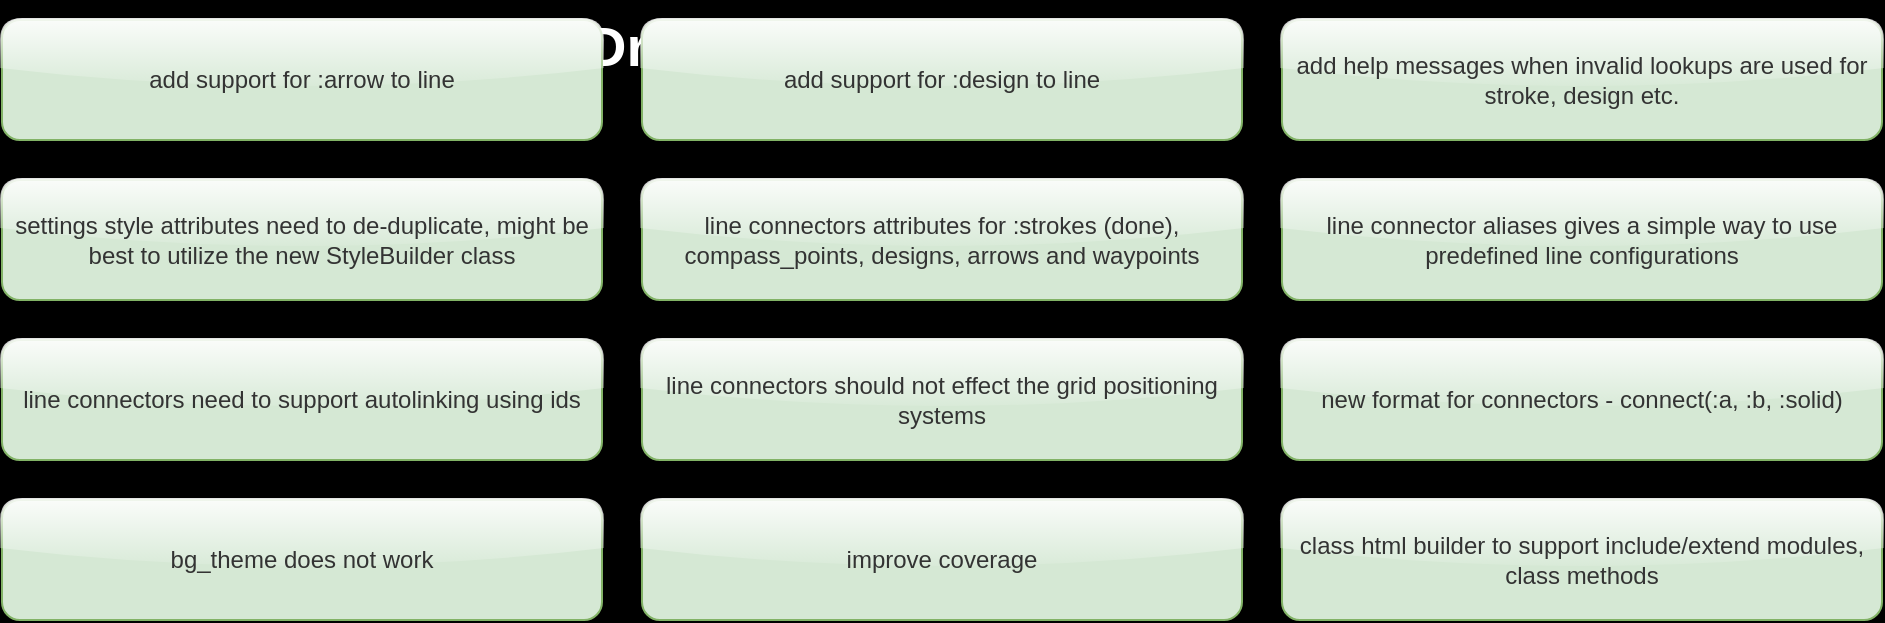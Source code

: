 <mxfile>
  <diagram id="Xrd" name="In progress">
    <mxGraphModel dx="0" dy="0" background="#000000" grid="0" gridSize="10" guides="1" tooltips="1" connect="1" arrows="1" fold="1" page="1" pageScale="1" pageWidth="1169" pageHeight="827" math="0" shadow="0">
      <root>
        <mxCell id="page_root_Xrd" parent="Xrd"/>
        <mxCell id="node_root_Xrd" parent="page_root_Xrd"/>
        <mxCell id="Xrd-1" value="DrawIO DSL" style="whiteSpace=wrap;html=1;rounded=1;glass=1;fontColor=#FFFFFF;text;fontSize=28;fontStyle=1;fillColor=none" vertex="1" parent="node_root_Xrd">
          <mxGeometry x="300" y="0" width="400" height="80" as="geometry"/>
        </mxCell>
        <mxCell id="Xrd-3" value="add support for :arrow to line" style="whiteSpace=wrap;html=1;rounded=1;glass=1;fillColor=#d5e8d4;strokeColor=#82b366;fontColor=#333333" vertex="1" parent="node_root_Xrd">
          <mxGeometry x="10" y="10" width="300" height="60" as="geometry"/>
        </mxCell>
        <mxCell id="Xrd-4" value="add support for :design to line" style="whiteSpace=wrap;html=1;rounded=1;glass=1;fillColor=#d5e8d4;strokeColor=#82b366;fontColor=#333333" vertex="1" parent="node_root_Xrd">
          <mxGeometry x="330" y="10" width="300" height="60" as="geometry"/>
        </mxCell>
        <mxCell id="Xrd-5" value="add help messages when invalid lookups are used for stroke, design etc." style="whiteSpace=wrap;html=1;rounded=1;glass=1;fillColor=#d5e8d4;strokeColor=#82b366;fontColor=#333333" vertex="1" parent="node_root_Xrd">
          <mxGeometry x="650" y="10" width="300" height="60" as="geometry"/>
        </mxCell>
        <mxCell id="Xrd-6" value="settings style attributes need to de-duplicate, might be best to utilize the new StyleBuilder class" style="whiteSpace=wrap;html=1;rounded=1;glass=1;fillColor=#d5e8d4;strokeColor=#82b366;fontColor=#333333" vertex="1" parent="node_root_Xrd">
          <mxGeometry x="10" y="90" width="300" height="60" as="geometry"/>
        </mxCell>
        <mxCell id="Xrd-7" value="line connectors attributes for :strokes (done), compass_points, designs, arrows and waypoints" style="whiteSpace=wrap;html=1;rounded=1;glass=1;fillColor=#d5e8d4;strokeColor=#82b366;fontColor=#333333" vertex="1" parent="node_root_Xrd">
          <mxGeometry x="330" y="90" width="300" height="60" as="geometry"/>
        </mxCell>
        <mxCell id="Xrd-8" value="line connector aliases gives a simple way to use predefined line configurations" style="whiteSpace=wrap;html=1;rounded=1;glass=1;fillColor=#d5e8d4;strokeColor=#82b366;fontColor=#333333" vertex="1" parent="node_root_Xrd">
          <mxGeometry x="650" y="90" width="300" height="60" as="geometry"/>
        </mxCell>
        <mxCell id="Xrd-9" value="line connectors need to support autolinking using ids" style="whiteSpace=wrap;html=1;rounded=1;glass=1;fillColor=#d5e8d4;strokeColor=#82b366;fontColor=#333333" vertex="1" parent="node_root_Xrd">
          <mxGeometry x="10" y="170" width="300" height="60" as="geometry"/>
        </mxCell>
        <mxCell id="Xrd-10" value="line connectors should not effect the grid positioning systems" style="whiteSpace=wrap;html=1;rounded=1;glass=1;fillColor=#d5e8d4;strokeColor=#82b366;fontColor=#333333" vertex="1" parent="node_root_Xrd">
          <mxGeometry x="330" y="170" width="300" height="60" as="geometry"/>
        </mxCell>
        <mxCell id="Xrd-11" value="new format for connectors - connect(:a, :b, :solid)" style="whiteSpace=wrap;html=1;rounded=1;glass=1;fillColor=#d5e8d4;strokeColor=#82b366;fontColor=#333333" vertex="1" parent="node_root_Xrd">
          <mxGeometry x="650" y="170" width="300" height="60" as="geometry"/>
        </mxCell>
        <mxCell id="Xrd-12" value="bg_theme does not work" style="whiteSpace=wrap;html=1;rounded=1;glass=1;fillColor=#d5e8d4;strokeColor=#82b366;fontColor=#333333" vertex="1" parent="node_root_Xrd">
          <mxGeometry x="10" y="250" width="300" height="60" as="geometry"/>
        </mxCell>
        <mxCell id="Xrd-13" value="improve coverage" style="whiteSpace=wrap;html=1;rounded=1;glass=1;fillColor=#d5e8d4;strokeColor=#82b366;fontColor=#333333" vertex="1" parent="node_root_Xrd">
          <mxGeometry x="330" y="250" width="300" height="60" as="geometry"/>
        </mxCell>
        <mxCell id="Xrd-14" value="class html builder to support include/extend modules, class methods" style="whiteSpace=wrap;html=1;rounded=1;glass=1;fillColor=#d5e8d4;strokeColor=#82b366;fontColor=#333333" vertex="1" parent="node_root_Xrd">
          <mxGeometry x="650" y="250" width="300" height="60" as="geometry"/>
        </mxCell>
      </root>
    </mxGraphModel>
  </diagram>
  <diagram id="3dz" name="To Do">
    <mxGraphModel dx="0" dy="0" background="#000000" grid="0" gridSize="10" guides="1" tooltips="1" connect="1" arrows="1" fold="1" page="1" pageScale="1" pageWidth="1169" pageHeight="827" math="0" shadow="0">
      <root>
        <mxCell id="page_root_3dz" parent="3dz"/>
        <mxCell id="node_root_3dz" parent="page_root_3dz"/>
        <mxCell id="3dz-2" value="add active flag to shapes" style="whiteSpace=wrap;html=1;rounded=1;glass=1;fillColor=#dae8fc;strokeColor=#6c8ebf;fontColor=#333333" vertex="1" parent="node_root_3dz">
          <mxGeometry x="10" y="10" width="300" height="60" as="geometry"/>
        </mxCell>
        <mxCell id="3dz-3" value="rename entry/exit compass point to start/end point to be consistent with the arrows" style="whiteSpace=wrap;html=1;rounded=1;glass=1;fillColor=#dae8fc;strokeColor=#6c8ebf;fontColor=#333333" vertex="1" parent="node_root_3dz">
          <mxGeometry x="330" y="10" width="300" height="60" as="geometry"/>
        </mxCell>
        <mxCell id="3dz-4" value="does x, y, w, h need to be on lines (yes for connectors, but other lines?)" style="whiteSpace=wrap;html=1;rounded=1;glass=1;fillColor=#dae8fc;strokeColor=#6c8ebf;fontColor=#333333" vertex="1" parent="node_root_3dz">
          <mxGeometry x="650" y="10" width="300" height="60" as="geometry"/>
        </mxCell>
        <mxCell id="3dz-5" value="update domain model with all the recent architecture changes" style="whiteSpace=wrap;html=1;rounded=1;glass=1;fillColor=#dae8fc;strokeColor=#6c8ebf;fontColor=#333333" vertex="1" parent="node_root_3dz">
          <mxGeometry x="10" y="90" width="300" height="60" as="geometry"/>
        </mxCell>
        <mxCell id="3dz-6" value="replace generated methods for shapes, texts and lines with meta programming" style="whiteSpace=wrap;html=1;rounded=1;glass=1;fillColor=#dae8fc;strokeColor=#6c8ebf;fontColor=#333333" vertex="1" parent="node_root_3dz">
          <mxGeometry x="330" y="90" width="300" height="60" as="geometry"/>
        </mxCell>
        <mxCell id="3dz-7" value="refactor HTML builder to custom GEM or use existing ruby GEM" style="whiteSpace=wrap;html=1;rounded=1;glass=1;fillColor=#dae8fc;strokeColor=#6c8ebf;fontColor=#333333" vertex="1" parent="node_root_3dz">
          <mxGeometry x="650" y="90" width="300" height="60" as="geometry"/>
        </mxCell>
        <mxCell id="3dz-8" value="add page background to theme, use it whenever the theme is set at a diagram/page level" style="whiteSpace=wrap;html=1;rounded=1;glass=1;fillColor=#dae8fc;strokeColor=#6c8ebf;fontColor=#333333" vertex="1" parent="node_root_3dz">
          <mxGeometry x="10" y="170" width="300" height="60" as="geometry"/>
        </mxCell>
        <mxCell id="3dz-9" value="move DrawioDsl::Formatters::Factory::FORMATTERS to resource file" style="whiteSpace=wrap;html=1;rounded=1;glass=1;fillColor=#dae8fc;strokeColor=#6c8ebf;fontColor=#333333" vertex="1" parent="node_root_3dz">
          <mxGeometry x="330" y="170" width="300" height="60" as="geometry"/>
        </mxCell>
        <mxCell id="3dz-10" value="move DrawioDsl::Formatters::StyleBuilder::MAPPINGS to resource file" style="whiteSpace=wrap;html=1;rounded=1;glass=1;fillColor=#dae8fc;strokeColor=#6c8ebf;fontColor=#333333" vertex="1" parent="node_root_3dz">
          <mxGeometry x="650" y="170" width="300" height="60" as="geometry"/>
        </mxCell>
        <mxCell id="3dz-11" value="write SVG directly into other projects" style="whiteSpace=wrap;html=1;rounded=1;glass=1;fillColor=#dae8fc;strokeColor=#6c8ebf;fontColor=#333333" vertex="1" parent="node_root_3dz">
          <mxGeometry x="10" y="250" width="300" height="60" as="geometry"/>
        </mxCell>
        <mxCell id="3dz-12" value="Nodes need to support child nodes - aka namespaces, groupings" style="whiteSpace=wrap;html=1;rounded=1;glass=1;fillColor=#dae8fc;strokeColor=#6c8ebf;fontColor=#333333" vertex="1" parent="node_root_3dz">
          <mxGeometry x="330" y="250" width="300" height="60" as="geometry"/>
        </mxCell>
        <mxCell id="3dz-13" value="Grid layout does not position itself in relation to the last element" style="whiteSpace=wrap;html=1;rounded=1;glass=1;fillColor=#dae8fc;strokeColor=#6c8ebf;fontColor=#333333" vertex="1" parent="node_root_3dz">
          <mxGeometry x="650" y="250" width="300" height="60" as="geometry"/>
        </mxCell>
        <mxCell id="3dz-14" value="Grid layout should not be affected by connector lines" style="whiteSpace=wrap;html=1;rounded=1;glass=1;fillColor=#dae8fc;strokeColor=#6c8ebf;fontColor=#333333" vertex="1" parent="node_root_3dz">
          <mxGeometry x="10" y="330" width="300" height="60" as="geometry"/>
        </mxCell>
        <mxCell id="3dz-15" value="Grid layout should support flow break (break to next section if less then boundary)" style="whiteSpace=wrap;html=1;rounded=1;glass=1;fillColor=#dae8fc;strokeColor=#6c8ebf;fontColor=#333333" vertex="1" parent="node_root_3dz">
          <mxGeometry x="330" y="330" width="300" height="60" as="geometry"/>
        </mxCell>
        <mxCell id="3dz-16" value="Grid layout should support hard break (break to next section)" style="whiteSpace=wrap;html=1;rounded=1;glass=1;fillColor=#dae8fc;strokeColor=#6c8ebf;fontColor=#333333" vertex="1" parent="node_root_3dz">
          <mxGeometry x="650" y="330" width="300" height="60" as="geometry"/>
        </mxCell>
        <mxCell id="3dz-17" value="Dynamic sized shapes that expand to the size of their text" style="whiteSpace=wrap;html=1;rounded=1;glass=1;fillColor=#dae8fc;strokeColor=#6c8ebf;fontColor=#333333" vertex="1" parent="node_root_3dz">
          <mxGeometry x="10" y="410" width="300" height="60" as="geometry"/>
        </mxCell>
        <mxCell id="3dz-18" value="Control of text padding left, right, top and bottom" style="whiteSpace=wrap;html=1;rounded=1;glass=1;fillColor=#dae8fc;strokeColor=#6c8ebf;fontColor=#333333" vertex="1" parent="node_root_3dz">
          <mxGeometry x="330" y="410" width="300" height="60" as="geometry"/>
        </mxCell>
        <mxCell id="3dz-19" value="Improve the theme control over text-only shapes" style="whiteSpace=wrap;html=1;rounded=1;glass=1;fillColor=#dae8fc;strokeColor=#6c8ebf;fontColor=#333333" vertex="1" parent="node_root_3dz">
          <mxGeometry x="650" y="410" width="300" height="60" as="geometry"/>
        </mxCell>
        <mxCell id="3dz-20" value="x,y settings do not work for shapes within a grid layout" style="whiteSpace=wrap;html=1;rounded=1;glass=1;fillColor=#dae8fc;strokeColor=#6c8ebf;fontColor=#333333" vertex="1" parent="node_root_3dz">
          <mxGeometry x="10" y="490" width="300" height="60" as="geometry"/>
        </mxCell>
        <mxCell id="3dz-21" value="page layout so that you drop elements on and they are positioned correctly, e.g centered, left, right, etc, maybe a grid layout with a wrap of 1 and a width of the page is sufficient" style="whiteSpace=wrap;html=1;rounded=1;glass=1;fillColor=#dae8fc;strokeColor=#6c8ebf;fontColor=#333333" vertex="1" parent="node_root_3dz">
          <mxGeometry x="330" y="490" width="300" height="60" as="geometry"/>
        </mxCell>
      </root>
    </mxGraphModel>
  </diagram>
  <diagram id="nxc" name="Done">
    <mxGraphModel dx="0" dy="0" background="#000000" grid="0" gridSize="10" guides="1" tooltips="1" connect="1" arrows="1" fold="1" page="1" pageScale="1" pageWidth="1169" pageHeight="827" math="0" shadow="0">
      <root>
        <mxCell id="page_root_nxc" parent="nxc"/>
        <mxCell id="node_root_nxc" parent="page_root_nxc"/>
        <mxCell id="nxc-2" value="add support for :waypoint to line" style="whiteSpace=wrap;html=1;rounded=1;glass=1;fillColor=#f8cecc;strokeColor=#b85450;fontColor=#333333" vertex="1" parent="node_root_nxc">
          <mxGeometry x="10" y="10" width="300" height="60" as="geometry"/>
        </mxCell>
        <mxCell id="nxc-3" value="add support for :exit, :entry to line" style="whiteSpace=wrap;html=1;rounded=1;glass=1;fillColor=#f8cecc;strokeColor=#b85450;fontColor=#333333" vertex="1" parent="node_root_nxc">
          <mxGeometry x="330" y="10" width="300" height="60" as="geometry"/>
        </mxCell>
        <mxCell id="nxc-4" value="add support for :design to line" style="whiteSpace=wrap;html=1;rounded=1;glass=1;fillColor=#f8cecc;strokeColor=#b85450;fontColor=#333333" vertex="1" parent="node_root_nxc">
          <mxGeometry x="650" y="10" width="300" height="60" as="geometry"/>
        </mxCell>
        <mxCell id="nxc-5" value="refactor shapes to use configuration file and split into elements, lines and texts" style="whiteSpace=wrap;html=1;rounded=1;glass=1;fillColor=#f8cecc;strokeColor=#b85450;fontColor=#333333" vertex="1" parent="node_root_nxc">
          <mxGeometry x="10" y="90" width="300" height="60" as="geometry"/>
        </mxCell>
        <mxCell id="nxc-6" value="add new shapes related to line connectors, plus add stroke: configuration" style="whiteSpace=wrap;html=1;rounded=1;glass=1;fillColor=#f8cecc;strokeColor=#b85450;fontColor=#333333" vertex="1" parent="node_root_nxc">
          <mxGeometry x="330" y="90" width="300" height="60" as="geometry"/>
        </mxCell>
        <mxCell id="nxc-7" value="rename type to key" style="whiteSpace=wrap;html=1;rounded=1;glass=1;fillColor=#f8cecc;strokeColor=#b85450;fontColor=#333333" vertex="1" parent="node_root_nxc">
          <mxGeometry x="650" y="90" width="300" height="60" as="geometry"/>
        </mxCell>
        <mxCell id="nxc-8" value="headings do not appear to be working?" style="whiteSpace=wrap;html=1;rounded=1;glass=1;fillColor=#f8cecc;strokeColor=#b85450;fontColor=#333333" vertex="1" parent="node_root_nxc">
          <mxGeometry x="10" y="170" width="300" height="60" as="geometry"/>
        </mxCell>
        <mxCell id="nxc-9" value="add sample for backgrounds with text on top, add support for favourite backgrounds" style="whiteSpace=wrap;html=1;rounded=1;glass=1;fillColor=#f8cecc;strokeColor=#b85450;fontColor=#333333" vertex="1" parent="node_root_nxc">
          <mxGeometry x="330" y="170" width="300" height="60" as="geometry"/>
        </mxCell>
        <mxCell id="nxc-10" value="add background themes, with foreground text color" style="whiteSpace=wrap;html=1;rounded=1;glass=1;fillColor=#f8cecc;strokeColor=#b85450;fontColor=#333333" vertex="1" parent="node_root_nxc">
          <mxGeometry x="650" y="170" width="300" height="60" as="geometry"/>
        </mxCell>
        <mxCell id="nxc-11" value="refactor shapes configuration so that it reads from custom file" style="whiteSpace=wrap;html=1;rounded=1;glass=1;fillColor=#f8cecc;strokeColor=#b85450;fontColor=#333333" vertex="1" parent="node_root_nxc">
          <mxGeometry x="10" y="250" width="300" height="60" as="geometry"/>
        </mxCell>
        <mxCell id="nxc-12" value="fix :text" style="whiteSpace=wrap;html=1;rounded=1;glass=1;fillColor=#f8cecc;strokeColor=#b85450;fontColor=#333333" vertex="1" parent="node_root_nxc">
          <mxGeometry x="330" y="250" width="300" height="60" as="geometry"/>
        </mxCell>
        <mxCell id="nxc-13" value="configuration for lines" style="whiteSpace=wrap;html=1;rounded=1;glass=1;fillColor=#f8cecc;strokeColor=#b85450;fontColor=#333333" vertex="1" parent="node_root_nxc">
          <mxGeometry x="650" y="250" width="300" height="60" as="geometry"/>
        </mxCell>
        <mxCell id="nxc-14" value="configuration for text" style="whiteSpace=wrap;html=1;rounded=1;glass=1;fillColor=#f8cecc;strokeColor=#b85450;fontColor=#333333" vertex="1" parent="node_root_nxc">
          <mxGeometry x="10" y="330" width="300" height="60" as="geometry"/>
        </mxCell>
        <mxCell id="nxc-15" value="configuration for elements" style="whiteSpace=wrap;html=1;rounded=1;glass=1;fillColor=#f8cecc;strokeColor=#b85450;fontColor=#333333" vertex="1" parent="node_root_nxc">
          <mxGeometry x="330" y="330" width="300" height="60" as="geometry"/>
        </mxCell>
        <mxCell id="nxc-16" value="configuration for line strokes" style="whiteSpace=wrap;html=1;rounded=1;glass=1;fillColor=#f8cecc;strokeColor=#b85450;fontColor=#333333" vertex="1" parent="node_root_nxc">
          <mxGeometry x="650" y="330" width="300" height="60" as="geometry"/>
        </mxCell>
        <mxCell id="nxc-17" value="configuration for connector compass direction" style="whiteSpace=wrap;html=1;rounded=1;glass=1;fillColor=#f8cecc;strokeColor=#b85450;fontColor=#333333" vertex="1" parent="node_root_nxc">
          <mxGeometry x="10" y="410" width="300" height="60" as="geometry"/>
        </mxCell>
        <mxCell id="nxc-18" value="configuration for connector design" style="whiteSpace=wrap;html=1;rounded=1;glass=1;fillColor=#f8cecc;strokeColor=#b85450;fontColor=#333333" vertex="1" parent="node_root_nxc">
          <mxGeometry x="330" y="410" width="300" height="60" as="geometry"/>
        </mxCell>
        <mxCell id="nxc-19" value="configuration for connector arrows" style="whiteSpace=wrap;html=1;rounded=1;glass=1;fillColor=#f8cecc;strokeColor=#b85450;fontColor=#333333" vertex="1" parent="node_root_nxc">
          <mxGeometry x="650" y="410" width="300" height="60" as="geometry"/>
        </mxCell>
        <mxCell id="nxc-20" value="configuration for connector waypoints" style="whiteSpace=wrap;html=1;rounded=1;glass=1;fillColor=#f8cecc;strokeColor=#b85450;fontColor=#333333" vertex="1" parent="node_root_nxc">
          <mxGeometry x="10" y="490" width="300" height="60" as="geometry"/>
        </mxCell>
        <mxCell id="nxc-21" value="export_json will output a diagram in machine readable format" style="whiteSpace=wrap;html=1;rounded=1;glass=1;fillColor=#f8cecc;strokeColor=#b85450;fontColor=#333333" vertex="1" parent="node_root_nxc">
          <mxGeometry x="330" y="490" width="300" height="60" as="geometry"/>
        </mxCell>
        <mxCell id="nxc-22" value="class html formatter to support regular html nodes such as p, h1.. ul, li that are found on the builder" style="whiteSpace=wrap;html=1;rounded=1;glass=1;fillColor=#f8cecc;strokeColor=#b85450;fontColor=#333333" vertex="1" parent="node_root_nxc">
          <mxGeometry x="650" y="490" width="300" height="60" as="geometry"/>
        </mxCell>
        <mxCell id="nxc-23" value="group box, like a regular box but with a top aligned h1 style title" style="whiteSpace=wrap;html=1;rounded=1;glass=1;fillColor=#f8cecc;strokeColor=#b85450;fontColor=#333333" vertex="1" parent="node_root_nxc">
          <mxGeometry x="10" y="570" width="300" height="60" as="geometry"/>
        </mxCell>
        <mxCell id="nxc-24" value="build a domain (class) diagram" style="whiteSpace=wrap;html=1;rounded=1;glass=1;fillColor=#f8cecc;strokeColor=#b85450;fontColor=#333333" vertex="1" parent="node_root_nxc">
          <mxGeometry x="330" y="570" width="300" height="60" as="geometry"/>
        </mxCell>
        <mxCell id="nxc-25" value="build configuration for line strokes %i[dashed dotted dashdot dashdotdot dotdotdot longdash)" style="whiteSpace=wrap;html=1;rounded=1;glass=1;fillColor=#f8cecc;strokeColor=#b85450;fontColor=#333333" vertex="1" parent="node_root_nxc">
          <mxGeometry x="650" y="570" width="300" height="60" as="geometry"/>
        </mxCell>
        <mxCell id="nxc-26" value="build configuration for line compass %i[n ne e se s sw w nw]" style="whiteSpace=wrap;html=1;rounded=1;glass=1;fillColor=#f8cecc;strokeColor=#b85450;fontColor=#333333" vertex="1" parent="node_root_nxc">
          <mxGeometry x="10" y="650" width="300" height="60" as="geometry"/>
        </mxCell>
        <mxCell id="nxc-27" value="build configuration for line shape %i[style1 style2 style3 style4]" style="whiteSpace=wrap;html=1;rounded=1;glass=1;fillColor=#f8cecc;strokeColor=#b85450;fontColor=#333333" vertex="1" parent="node_root_nxc">
          <mxGeometry x="330" y="650" width="300" height="60" as="geometry"/>
        </mxCell>
        <mxCell id="nxc-28" value="build configuration for arrows %i[straight triangle diamond circle cross short default none plain skewed_dash concave er_many er_one er_one_optional er_one_mandatory er_many_optional er_many_mandatory]" style="whiteSpace=wrap;html=1;rounded=1;glass=1;fillColor=#f8cecc;strokeColor=#b85450;fontColor=#333333" vertex="1" parent="node_root_nxc">
          <mxGeometry x="650" y="650" width="300" height="60" as="geometry"/>
        </mxCell>
        <mxCell id="nxc-29" value="refactor the shape-&gt;text_only (boolean) to category (symbol)" style="whiteSpace=wrap;html=1;rounded=1;glass=1;fillColor=#f8cecc;strokeColor=#b85450;fontColor=#333333" vertex="1" parent="node_root_nxc">
          <mxGeometry x="10" y="730" width="300" height="60" as="geometry"/>
        </mxCell>
        <mxCell id="nxc-30" value="ensure that ids are working as expected" style="whiteSpace=wrap;html=1;rounded=1;glass=1;fillColor=#f8cecc;strokeColor=#b85450;fontColor=#333333" vertex="1" parent="node_root_nxc">
          <mxGeometry x="330" y="730" width="300" height="60" as="geometry"/>
        </mxCell>
        <mxCell id="nxc-31" value="alter the initial parameter of all shapes so that it can be an ID, without named attribute" style="whiteSpace=wrap;html=1;rounded=1;glass=1;fillColor=#f8cecc;strokeColor=#b85450;fontColor=#333333" vertex="1" parent="node_root_nxc">
          <mxGeometry x="650" y="730" width="300" height="60" as="geometry"/>
        </mxCell>
        <mxCell id="nxc-32" value="move project-plan files" style="whiteSpace=wrap;html=1;rounded=1;glass=1;fillColor=#f8cecc;strokeColor=#b85450;fontColor=#333333" vertex="1" parent="node_root_nxc">
          <mxGeometry x="10" y="810" width="300" height="60" as="geometry"/>
        </mxCell>
        <mxCell id="nxc-33" value="alter configure_shape so it sets the default shape key and use that for selecting the default HTML formatter" style="whiteSpace=wrap;html=1;rounded=1;glass=1;fillColor=#f8cecc;strokeColor=#b85450;fontColor=#333333" vertex="1" parent="node_root_nxc">
          <mxGeometry x="330" y="810" width="300" height="60" as="geometry"/>
        </mxCell>
        <mxCell id="nxc-34" value="add todo shape to simplify project plan drawing" style="whiteSpace=wrap;html=1;rounded=1;glass=1;fillColor=#f8cecc;strokeColor=#b85450;fontColor=#333333" vertex="1" parent="node_root_nxc">
          <mxGeometry x="650" y="810" width="300" height="60" as="geometry"/>
        </mxCell>
        <mxCell id="nxc-35" value="introduce .value property to shape and let it use either formatted HTML or plain text title" style="whiteSpace=wrap;html=1;rounded=1;glass=1;fillColor=#f8cecc;strokeColor=#b85450;fontColor=#333333" vertex="1" parent="node_root_nxc">
          <mxGeometry x="10" y="890" width="300" height="60" as="geometry"/>
        </mxCell>
        <mxCell id="nxc-36" value="formatter DSL that can render HTML directly into the value property" style="whiteSpace=wrap;html=1;rounded=1;glass=1;fillColor=#f8cecc;strokeColor=#b85450;fontColor=#333333" vertex="1" parent="node_root_nxc">
          <mxGeometry x="330" y="890" width="300" height="60" as="geometry"/>
        </mxCell>
        <mxCell id="nxc-37" value="formatter DSL for class and interface generation" style="whiteSpace=wrap;html=1;rounded=1;glass=1;fillColor=#f8cecc;strokeColor=#b85450;fontColor=#333333" vertex="1" parent="node_root_nxc">
          <mxGeometry x="650" y="890" width="300" height="60" as="geometry"/>
        </mxCell>
        <mxCell id="nxc-38" value="generate extension based graphics based on drawio extensions.js" style="whiteSpace=wrap;html=1;rounded=1;glass=1;fillColor=#f8cecc;strokeColor=#b85450;fontColor=#333333" vertex="1" parent="node_root_nxc">
          <mxGeometry x="10" y="970" width="300" height="60" as="geometry"/>
        </mxCell>
        <mxCell id="nxc-39" value="active? flag on page defaulting to true. set to false to exclude page from diagram." style="whiteSpace=wrap;html=1;rounded=1;glass=1;fillColor=#f8cecc;strokeColor=#b85450;fontColor=#333333" vertex="1" parent="node_root_nxc">
          <mxGeometry x="330" y="970" width="300" height="60" as="geometry"/>
        </mxCell>
        <mxCell id="nxc-40" value="first level child nodes need to hang of node 1" style="whiteSpace=wrap;html=1;rounded=1;glass=1;fillColor=#f8cecc;strokeColor=#b85450;fontColor=#333333" vertex="1" parent="node_root_nxc">
          <mxGeometry x="650" y="970" width="300" height="60" as="geometry"/>
        </mxCell>
        <mxCell id="nxc-41" value="node has child nodes and add_node will set a nodes parent" style="whiteSpace=wrap;html=1;rounded=1;glass=1;fillColor=#f8cecc;strokeColor=#b85450;fontColor=#333333" vertex="1" parent="node_root_nxc">
          <mxGeometry x="10" y="1050" width="300" height="60" as="geometry"/>
        </mxCell>
        <mxCell id="nxc-42" value="nodes can belong to a parent node, the top level node responds with truthy to root?" style="whiteSpace=wrap;html=1;rounded=1;glass=1;fillColor=#f8cecc;strokeColor=#b85450;fontColor=#333333" vertex="1" parent="node_root_nxc">
          <mxGeometry x="330" y="1050" width="300" height="60" as="geometry"/>
        </mxCell>
        <mxCell id="nxc-43" value="add sample diagram for the github readme file" style="whiteSpace=wrap;html=1;rounded=1;glass=1;fillColor=#f8cecc;strokeColor=#b85450;fontColor=#333333" vertex="1" parent="node_root_nxc">
          <mxGeometry x="650" y="1050" width="300" height="60" as="geometry"/>
        </mxCell>
        <mxCell id="nxc-44" value="write samples into docs folder and display in readme" style="whiteSpace=wrap;html=1;rounded=1;glass=1;fillColor=#f8cecc;strokeColor=#b85450;fontColor=#333333" vertex="1" parent="node_root_nxc">
          <mxGeometry x="10" y="1130" width="300" height="60" as="geometry"/>
        </mxCell>
        <mxCell id="nxc-45" value="add export as .PNG, needs to take a page number as the PNG will not support multiple pages" style="whiteSpace=wrap;html=1;rounded=1;glass=1;fillColor=#f8cecc;strokeColor=#b85450;fontColor=#333333" vertex="1" parent="node_root_nxc">
          <mxGeometry x="330" y="1130" width="300" height="60" as="geometry"/>
        </mxCell>
        <mxCell id="nxc-46" value="add export as .SVG, needs to take a page number as the SVG will not support multiple pages" style="whiteSpace=wrap;html=1;rounded=1;glass=1;fillColor=#f8cecc;strokeColor=#b85450;fontColor=#333333" vertex="1" parent="node_root_nxc">
          <mxGeometry x="650" y="1130" width="300" height="60" as="geometry"/>
        </mxCell>
        <mxCell id="nxc-47" value="add save as .drawio" style="whiteSpace=wrap;html=1;rounded=1;glass=1;fillColor=#f8cecc;strokeColor=#b85450;fontColor=#333333" vertex="1" parent="node_root_nxc">
          <mxGeometry x="10" y="1210" width="300" height="60" as="geometry"/>
        </mxCell>
      </root>
    </mxGraphModel>
  </diagram>
</mxfile>